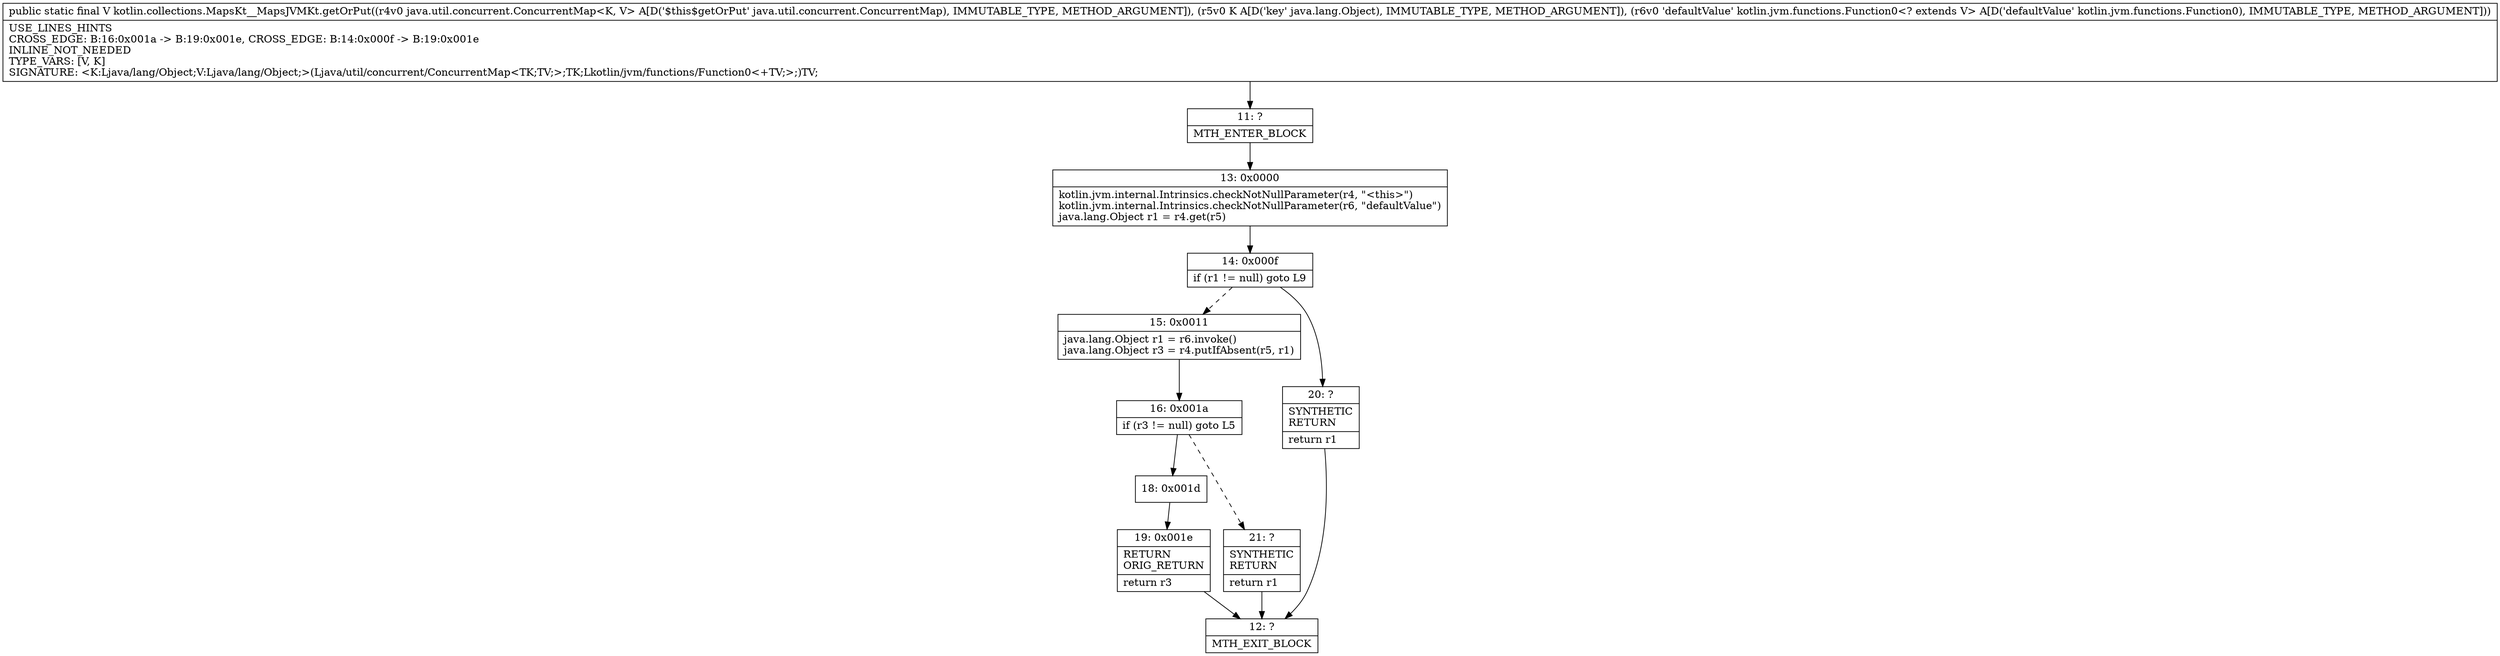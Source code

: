digraph "CFG forkotlin.collections.MapsKt__MapsJVMKt.getOrPut(Ljava\/util\/concurrent\/ConcurrentMap;Ljava\/lang\/Object;Lkotlin\/jvm\/functions\/Function0;)Ljava\/lang\/Object;" {
Node_11 [shape=record,label="{11\:\ ?|MTH_ENTER_BLOCK\l}"];
Node_13 [shape=record,label="{13\:\ 0x0000|kotlin.jvm.internal.Intrinsics.checkNotNullParameter(r4, \"\<this\>\")\lkotlin.jvm.internal.Intrinsics.checkNotNullParameter(r6, \"defaultValue\")\ljava.lang.Object r1 = r4.get(r5)\l}"];
Node_14 [shape=record,label="{14\:\ 0x000f|if (r1 != null) goto L9\l}"];
Node_15 [shape=record,label="{15\:\ 0x0011|java.lang.Object r1 = r6.invoke()\ljava.lang.Object r3 = r4.putIfAbsent(r5, r1)\l}"];
Node_16 [shape=record,label="{16\:\ 0x001a|if (r3 != null) goto L5\l}"];
Node_18 [shape=record,label="{18\:\ 0x001d}"];
Node_19 [shape=record,label="{19\:\ 0x001e|RETURN\lORIG_RETURN\l|return r3\l}"];
Node_12 [shape=record,label="{12\:\ ?|MTH_EXIT_BLOCK\l}"];
Node_21 [shape=record,label="{21\:\ ?|SYNTHETIC\lRETURN\l|return r1\l}"];
Node_20 [shape=record,label="{20\:\ ?|SYNTHETIC\lRETURN\l|return r1\l}"];
MethodNode[shape=record,label="{public static final V kotlin.collections.MapsKt__MapsJVMKt.getOrPut((r4v0 java.util.concurrent.ConcurrentMap\<K, V\> A[D('$this$getOrPut' java.util.concurrent.ConcurrentMap), IMMUTABLE_TYPE, METHOD_ARGUMENT]), (r5v0 K A[D('key' java.lang.Object), IMMUTABLE_TYPE, METHOD_ARGUMENT]), (r6v0 'defaultValue' kotlin.jvm.functions.Function0\<? extends V\> A[D('defaultValue' kotlin.jvm.functions.Function0), IMMUTABLE_TYPE, METHOD_ARGUMENT]))  | USE_LINES_HINTS\lCROSS_EDGE: B:16:0x001a \-\> B:19:0x001e, CROSS_EDGE: B:14:0x000f \-\> B:19:0x001e\lINLINE_NOT_NEEDED\lTYPE_VARS: [V, K]\lSIGNATURE: \<K:Ljava\/lang\/Object;V:Ljava\/lang\/Object;\>(Ljava\/util\/concurrent\/ConcurrentMap\<TK;TV;\>;TK;Lkotlin\/jvm\/functions\/Function0\<+TV;\>;)TV;\l}"];
MethodNode -> Node_11;Node_11 -> Node_13;
Node_13 -> Node_14;
Node_14 -> Node_15[style=dashed];
Node_14 -> Node_20;
Node_15 -> Node_16;
Node_16 -> Node_18;
Node_16 -> Node_21[style=dashed];
Node_18 -> Node_19;
Node_19 -> Node_12;
Node_21 -> Node_12;
Node_20 -> Node_12;
}

